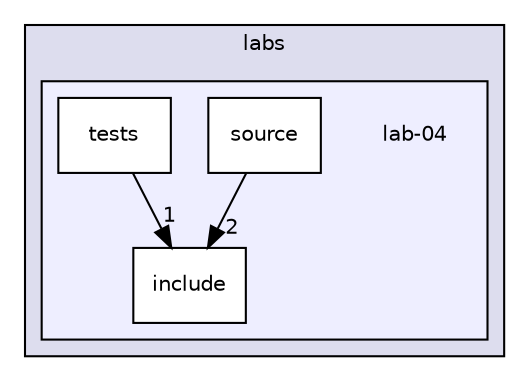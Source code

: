 digraph "labs/lab-04" {
  bgcolor=transparent;
  compound=true
  node [ fontsize="10", fontname="Helvetica"];
  edge [ labelfontsize="10", labelfontname="Helvetica"];
  subgraph clusterdir_bebd83aaf8d4023a6199a571c3b06b14 {
    graph [ bgcolor="#ddddee", pencolor="black", label="labs" fontname="Helvetica", fontsize="10", URL="dir_bebd83aaf8d4023a6199a571c3b06b14.html"]
  subgraph clusterdir_cbe393866d1784931ce96f16603ce05d {
    graph [ bgcolor="#eeeeff", pencolor="black", label="" URL="dir_cbe393866d1784931ce96f16603ce05d.html"];
    dir_cbe393866d1784931ce96f16603ce05d [shape=plaintext label="lab-04"];
    dir_c5633c73d438e18f94d4398b6e5d9df0 [shape=box label="include" color="black" fillcolor="white" style="filled" URL="dir_c5633c73d438e18f94d4398b6e5d9df0.html"];
    dir_a9f29f7c5c1ca187ce9dd194c7f45313 [shape=box label="source" color="black" fillcolor="white" style="filled" URL="dir_a9f29f7c5c1ca187ce9dd194c7f45313.html"];
    dir_d9b7eeb792debf0509463b9cf5267bf4 [shape=box label="tests" color="black" fillcolor="white" style="filled" URL="dir_d9b7eeb792debf0509463b9cf5267bf4.html"];
  }
  }
  dir_d9b7eeb792debf0509463b9cf5267bf4->dir_c5633c73d438e18f94d4398b6e5d9df0 [headlabel="1", labeldistance=1.5 headhref="dir_000010_000011.html"];
  dir_a9f29f7c5c1ca187ce9dd194c7f45313->dir_c5633c73d438e18f94d4398b6e5d9df0 [headlabel="2", labeldistance=1.5 headhref="dir_000008_000011.html"];
}

